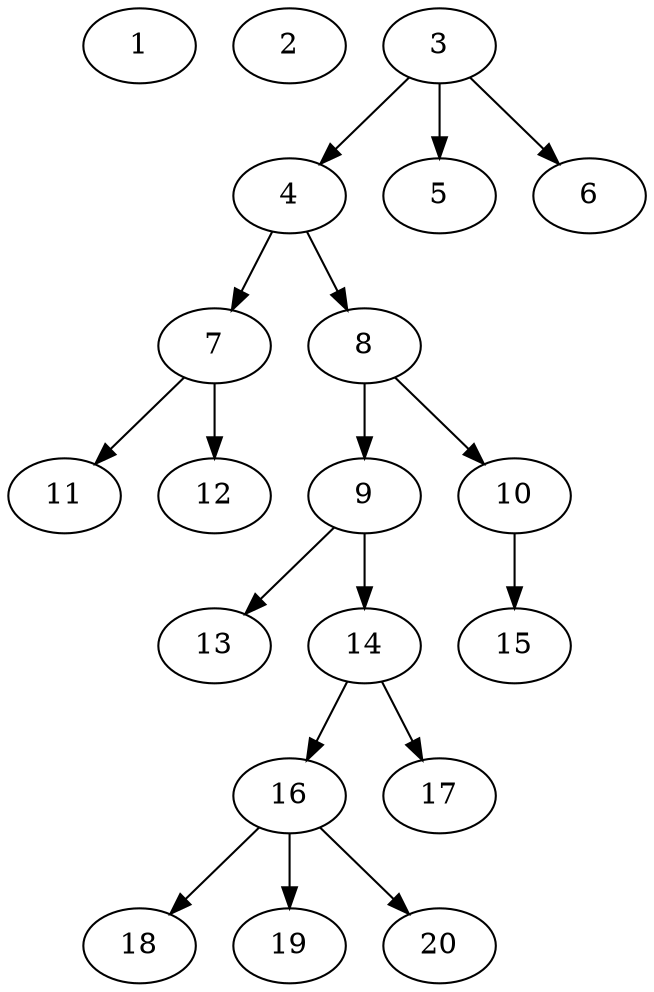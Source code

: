 // DAG (tier=1-easy, mode=compute, n=20, ccr=0.288, fat=0.445, density=0.264, regular=0.602, jump=0.068, mindata=262144, maxdata=2097152)
// DAG automatically generated by daggen at Sun Aug 24 16:33:32 2025
// /home/ermia/Project/Environments/daggen/bin/daggen --dot --ccr 0.288 --fat 0.445 --regular 0.602 --density 0.264 --jump 0.068 --mindata 262144 --maxdata 2097152 -n 20 
digraph G {
  1 [size="540437187237913", alpha="0.16", expect_size="270218593618956"]
  2 [size="28432245434177420", alpha="0.01", expect_size="14216122717088710"]
  3 [size="1759710742195470336", alpha="0.06", expect_size="879855371097735168"]
  3 -> 4 [size ="11660509052928"]
  3 -> 5 [size ="11660509052928"]
  3 -> 6 [size ="11660509052928"]
  4 [size="5008020563017799", alpha="0.01", expect_size="2504010281508899"]
  4 -> 7 [size ="5182448467968"]
  4 -> 8 [size ="5182448467968"]
  5 [size="28991029248000000", alpha="0.09", expect_size="14495514624000000"]
  6 [size="15361017461568318", alpha="0.15", expect_size="7680508730784159"]
  7 [size="4921424399241441", alpha="0.07", expect_size="2460712199620720"]
  7 -> 11 [size ="9622077308928"]
  7 -> 12 [size ="9622077308928"]
  8 [size="485559805798906", alpha="0.09", expect_size="242779902899453"]
  8 -> 9 [size ="19330070740992"]
  8 -> 10 [size ="19330070740992"]
  9 [size="2577754780604563456", alpha="0.04", expect_size="1288877390302281728"]
  9 -> 13 [size ="15040111443968"]
  9 -> 14 [size ="15040111443968"]
  10 [size="3006048452818916", alpha="0.16", expect_size="1503024226409458"]
  10 -> 15 [size ="4519412891648"]
  11 [size="1609308423741942", alpha="0.04", expect_size="804654211870971"]
  12 [size="166273380696195072", alpha="0.04", expect_size="83136690348097536"]
  13 [size="448089305042158", alpha="0.18", expect_size="224044652521079"]
  14 [size="62313601273326", alpha="0.16", expect_size="31156800636663"]
  14 -> 16 [size ="7053888192512"]
  14 -> 17 [size ="7053888192512"]
  15 [size="2374010350483808", alpha="0.16", expect_size="1187005175241904"]
  16 [size="6569631141525979136", alpha="0.10", expect_size="3284815570762989568"]
  16 -> 18 [size ="28061915414528"]
  16 -> 19 [size ="28061915414528"]
  16 -> 20 [size ="28061915414528"]
  17 [size="1079600349002868", alpha="0.03", expect_size="539800174501434"]
  18 [size="1119439800541837", alpha="0.12", expect_size="559719900270918"]
  19 [size="192055970679762", alpha="0.19", expect_size="96027985339881"]
  20 [size="87109749052830", alpha="0.19", expect_size="43554874526415"]
}